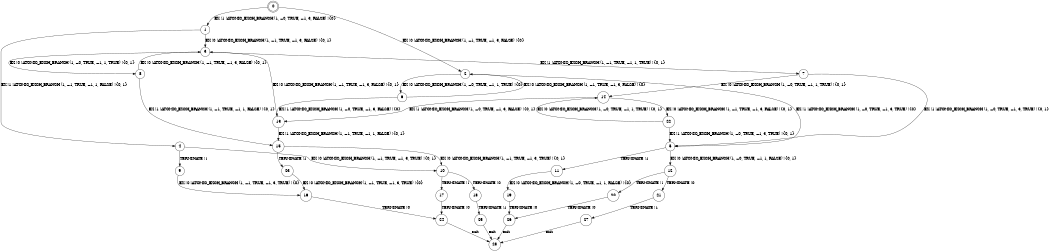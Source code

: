 digraph BCG {
size = "7, 10.5";
center = TRUE;
node [shape = circle];
0 [peripheries = 2];
0 -> 1 [label = "EX !1 !ATOMIC_EXCH_BRANCH (1, +0, TRUE, +1, 3, FALSE) !{0}"];
0 -> 2 [label = "EX !0 !ATOMIC_EXCH_BRANCH (1, +1, TRUE, +1, 3, FALSE) !{0}"];
1 -> 3 [label = "EX !0 !ATOMIC_EXCH_BRANCH (1, +1, TRUE, +1, 3, FALSE) !{0, 1}"];
1 -> 4 [label = "EX !1 !ATOMIC_EXCH_BRANCH (1, +1, TRUE, +1, 1, FALSE) !{0, 1}"];
2 -> 5 [label = "EX !1 !ATOMIC_EXCH_BRANCH (1, +0, TRUE, +1, 3, TRUE) !{0}"];
2 -> 6 [label = "EX !0 !ATOMIC_EXCH_BRANCH (1, +0, TRUE, +1, 1, TRUE) !{0}"];
3 -> 7 [label = "EX !1 !ATOMIC_EXCH_BRANCH (1, +1, TRUE, +1, 1, TRUE) !{0, 1}"];
3 -> 8 [label = "EX !0 !ATOMIC_EXCH_BRANCH (1, +0, TRUE, +1, 1, TRUE) !{0, 1}"];
4 -> 9 [label = "TERMINATE !1"];
4 -> 10 [label = "EX !0 !ATOMIC_EXCH_BRANCH (1, +1, TRUE, +1, 3, TRUE) !{0, 1}"];
5 -> 11 [label = "TERMINATE !1"];
5 -> 12 [label = "EX !0 !ATOMIC_EXCH_BRANCH (1, +0, TRUE, +1, 1, FALSE) !{0, 1}"];
6 -> 13 [label = "EX !1 !ATOMIC_EXCH_BRANCH (1, +0, TRUE, +1, 3, FALSE) !{0}"];
6 -> 2 [label = "EX !0 !ATOMIC_EXCH_BRANCH (1, +1, TRUE, +1, 3, FALSE) !{0}"];
7 -> 5 [label = "EX !1 !ATOMIC_EXCH_BRANCH (1, +0, TRUE, +1, 3, TRUE) !{0, 1}"];
7 -> 14 [label = "EX !0 !ATOMIC_EXCH_BRANCH (1, +0, TRUE, +1, 1, TRUE) !{0, 1}"];
8 -> 15 [label = "EX !1 !ATOMIC_EXCH_BRANCH (1, +1, TRUE, +1, 1, FALSE) !{0, 1}"];
8 -> 3 [label = "EX !0 !ATOMIC_EXCH_BRANCH (1, +1, TRUE, +1, 3, FALSE) !{0, 1}"];
9 -> 16 [label = "EX !0 !ATOMIC_EXCH_BRANCH (1, +1, TRUE, +1, 3, TRUE) !{0}"];
10 -> 17 [label = "TERMINATE !1"];
10 -> 18 [label = "TERMINATE !0"];
11 -> 19 [label = "EX !0 !ATOMIC_EXCH_BRANCH (1, +0, TRUE, +1, 1, FALSE) !{0}"];
12 -> 20 [label = "TERMINATE !1"];
12 -> 21 [label = "TERMINATE !0"];
13 -> 15 [label = "EX !1 !ATOMIC_EXCH_BRANCH (1, +1, TRUE, +1, 1, FALSE) !{0, 1}"];
13 -> 3 [label = "EX !0 !ATOMIC_EXCH_BRANCH (1, +1, TRUE, +1, 3, FALSE) !{0, 1}"];
14 -> 13 [label = "EX !1 !ATOMIC_EXCH_BRANCH (1, +0, TRUE, +1, 3, FALSE) !{0, 1}"];
14 -> 22 [label = "EX !0 !ATOMIC_EXCH_BRANCH (1, +1, TRUE, +1, 3, FALSE) !{0, 1}"];
15 -> 23 [label = "TERMINATE !1"];
15 -> 10 [label = "EX !0 !ATOMIC_EXCH_BRANCH (1, +1, TRUE, +1, 3, TRUE) !{0, 1}"];
16 -> 24 [label = "TERMINATE !0"];
17 -> 24 [label = "TERMINATE !0"];
18 -> 25 [label = "TERMINATE !1"];
19 -> 26 [label = "TERMINATE !0"];
20 -> 26 [label = "TERMINATE !0"];
21 -> 27 [label = "TERMINATE !1"];
22 -> 5 [label = "EX !1 !ATOMIC_EXCH_BRANCH (1, +0, TRUE, +1, 3, TRUE) !{0, 1}"];
22 -> 14 [label = "EX !0 !ATOMIC_EXCH_BRANCH (1, +0, TRUE, +1, 1, TRUE) !{0, 1}"];
23 -> 16 [label = "EX !0 !ATOMIC_EXCH_BRANCH (1, +1, TRUE, +1, 3, TRUE) !{0}"];
24 -> 28 [label = "exit"];
25 -> 28 [label = "exit"];
26 -> 28 [label = "exit"];
27 -> 28 [label = "exit"];
}
